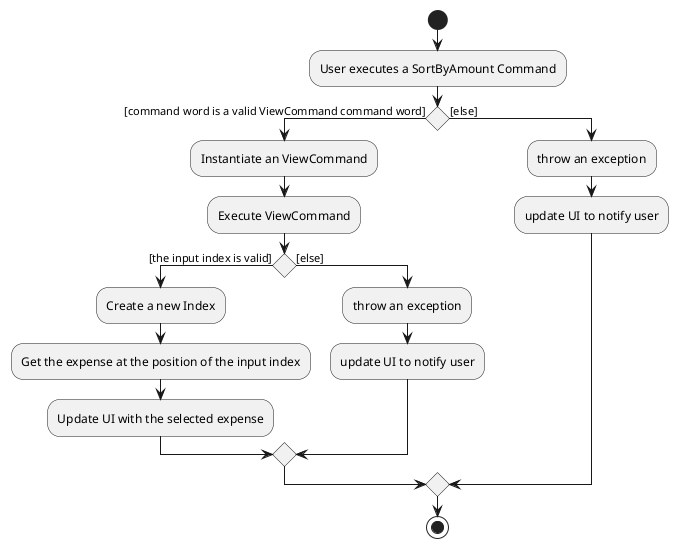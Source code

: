 @startuml
start
:User executes a SortByAmount Command;

'Since the beta syntax does not support placing the condition outside the
'diamond we place it as the true branch instead.

if () then ([command word is a valid ViewCommand command word])
    :Instantiate an ViewCommand;
    :Execute ViewCommand;
    if () then ([the input index is valid])
        :Create a new Index;
        :Get the expense at the position of the input index;
        :Update UI with the selected expense;
    else ([else])
        :throw an exception;
        :update UI to notify user;
    endif
else ([else])
    :throw an exception;
    :update UI to notify user;
endif
stop
@enduml
